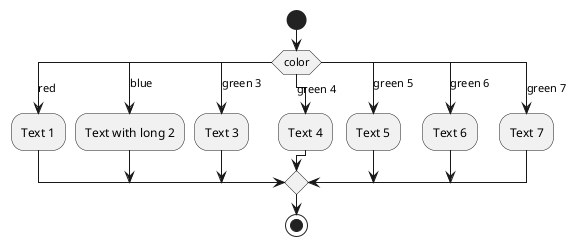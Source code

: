 {
  "sha1": "3j4q21rau05rwyxbq03rj4f29bftidd",
  "insertion": {
    "when": "2024-05-30T20:48:20.278Z",
    "url": "https://github.com/plantuml/plantuml/issues/180",
    "user": "plantuml@gmail.com"
  }
}
@startuml
start
switch (color)
case (red)
  :Text 1;
case (blue)
  :Text with long 2;
case (green 3)
  :Text 3;
case (green 4)
  :Text 4;
case (green 5)
  :Text 5;
case (green 6)
  :Text 6;
case (green 7)
  :Text 7;
endswitch
stop
@enduml
